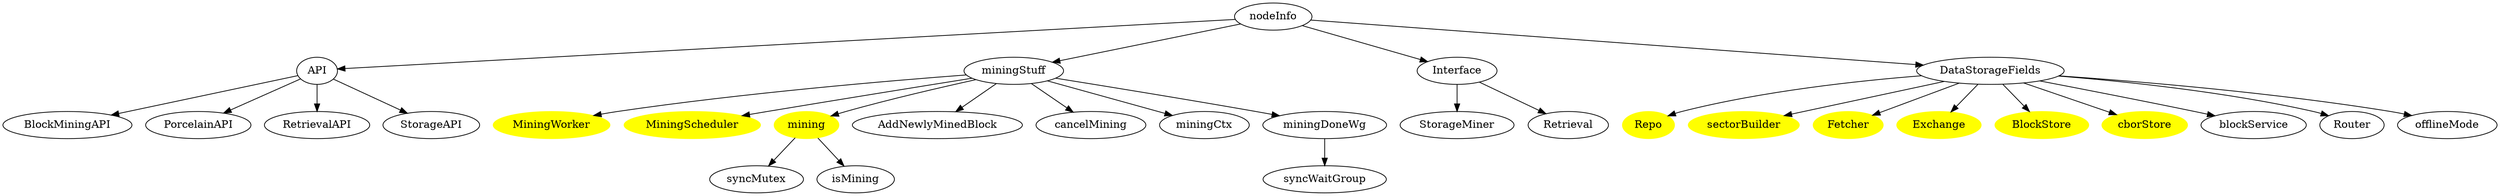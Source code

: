 digraph nodeInfo{

nodeInfo->API;
nodeInfo->miningStuff;
nodeInfo->Interface;
nodeInfo->DataStorageFields;

API->BlockMiningAPI;
API->PorcelainAPI;
API->RetrievalAPI;
API->StorageAPI;

MiningWorker[style=filled,color=yellow];
MiningScheduler[style=filled,color=yellow];
mining[style=filled,color=yellow];
miningStuff->AddNewlyMinedBlock;
miningStuff->cancelMining;
miningStuff->MiningWorker;
miningStuff->MiningScheduler;
miningStuff->mining;
mining->syncMutex;
mining->isMining;
miningStuff->miningCtx;
miningStuff->miningDoneWg;
miningDoneWg->syncWaitGroup;

Interface->StorageMiner;
Interface->Retrieval;

Repo[style=filled,color=yellow];
sectorBuilder[style=filled,color=yellow];
Fetcher[style=filled,color=yellow];
Exchange[style=filled,color=yellow];
BlockStore[style=filled,color=yellow];
cborStore[style=filled,color=yellow];

DataStorageFields->Repo;
DataStorageFields->sectorBuilder;
DataStorageFields->Fetcher;
DataStorageFields->Exchange;
DataStorageFields->blockService;
DataStorageFields->cborStore;
DataStorageFields->BlockStore
DataStorageFields->Router;
DataStorageFields->offlineMode;




}

